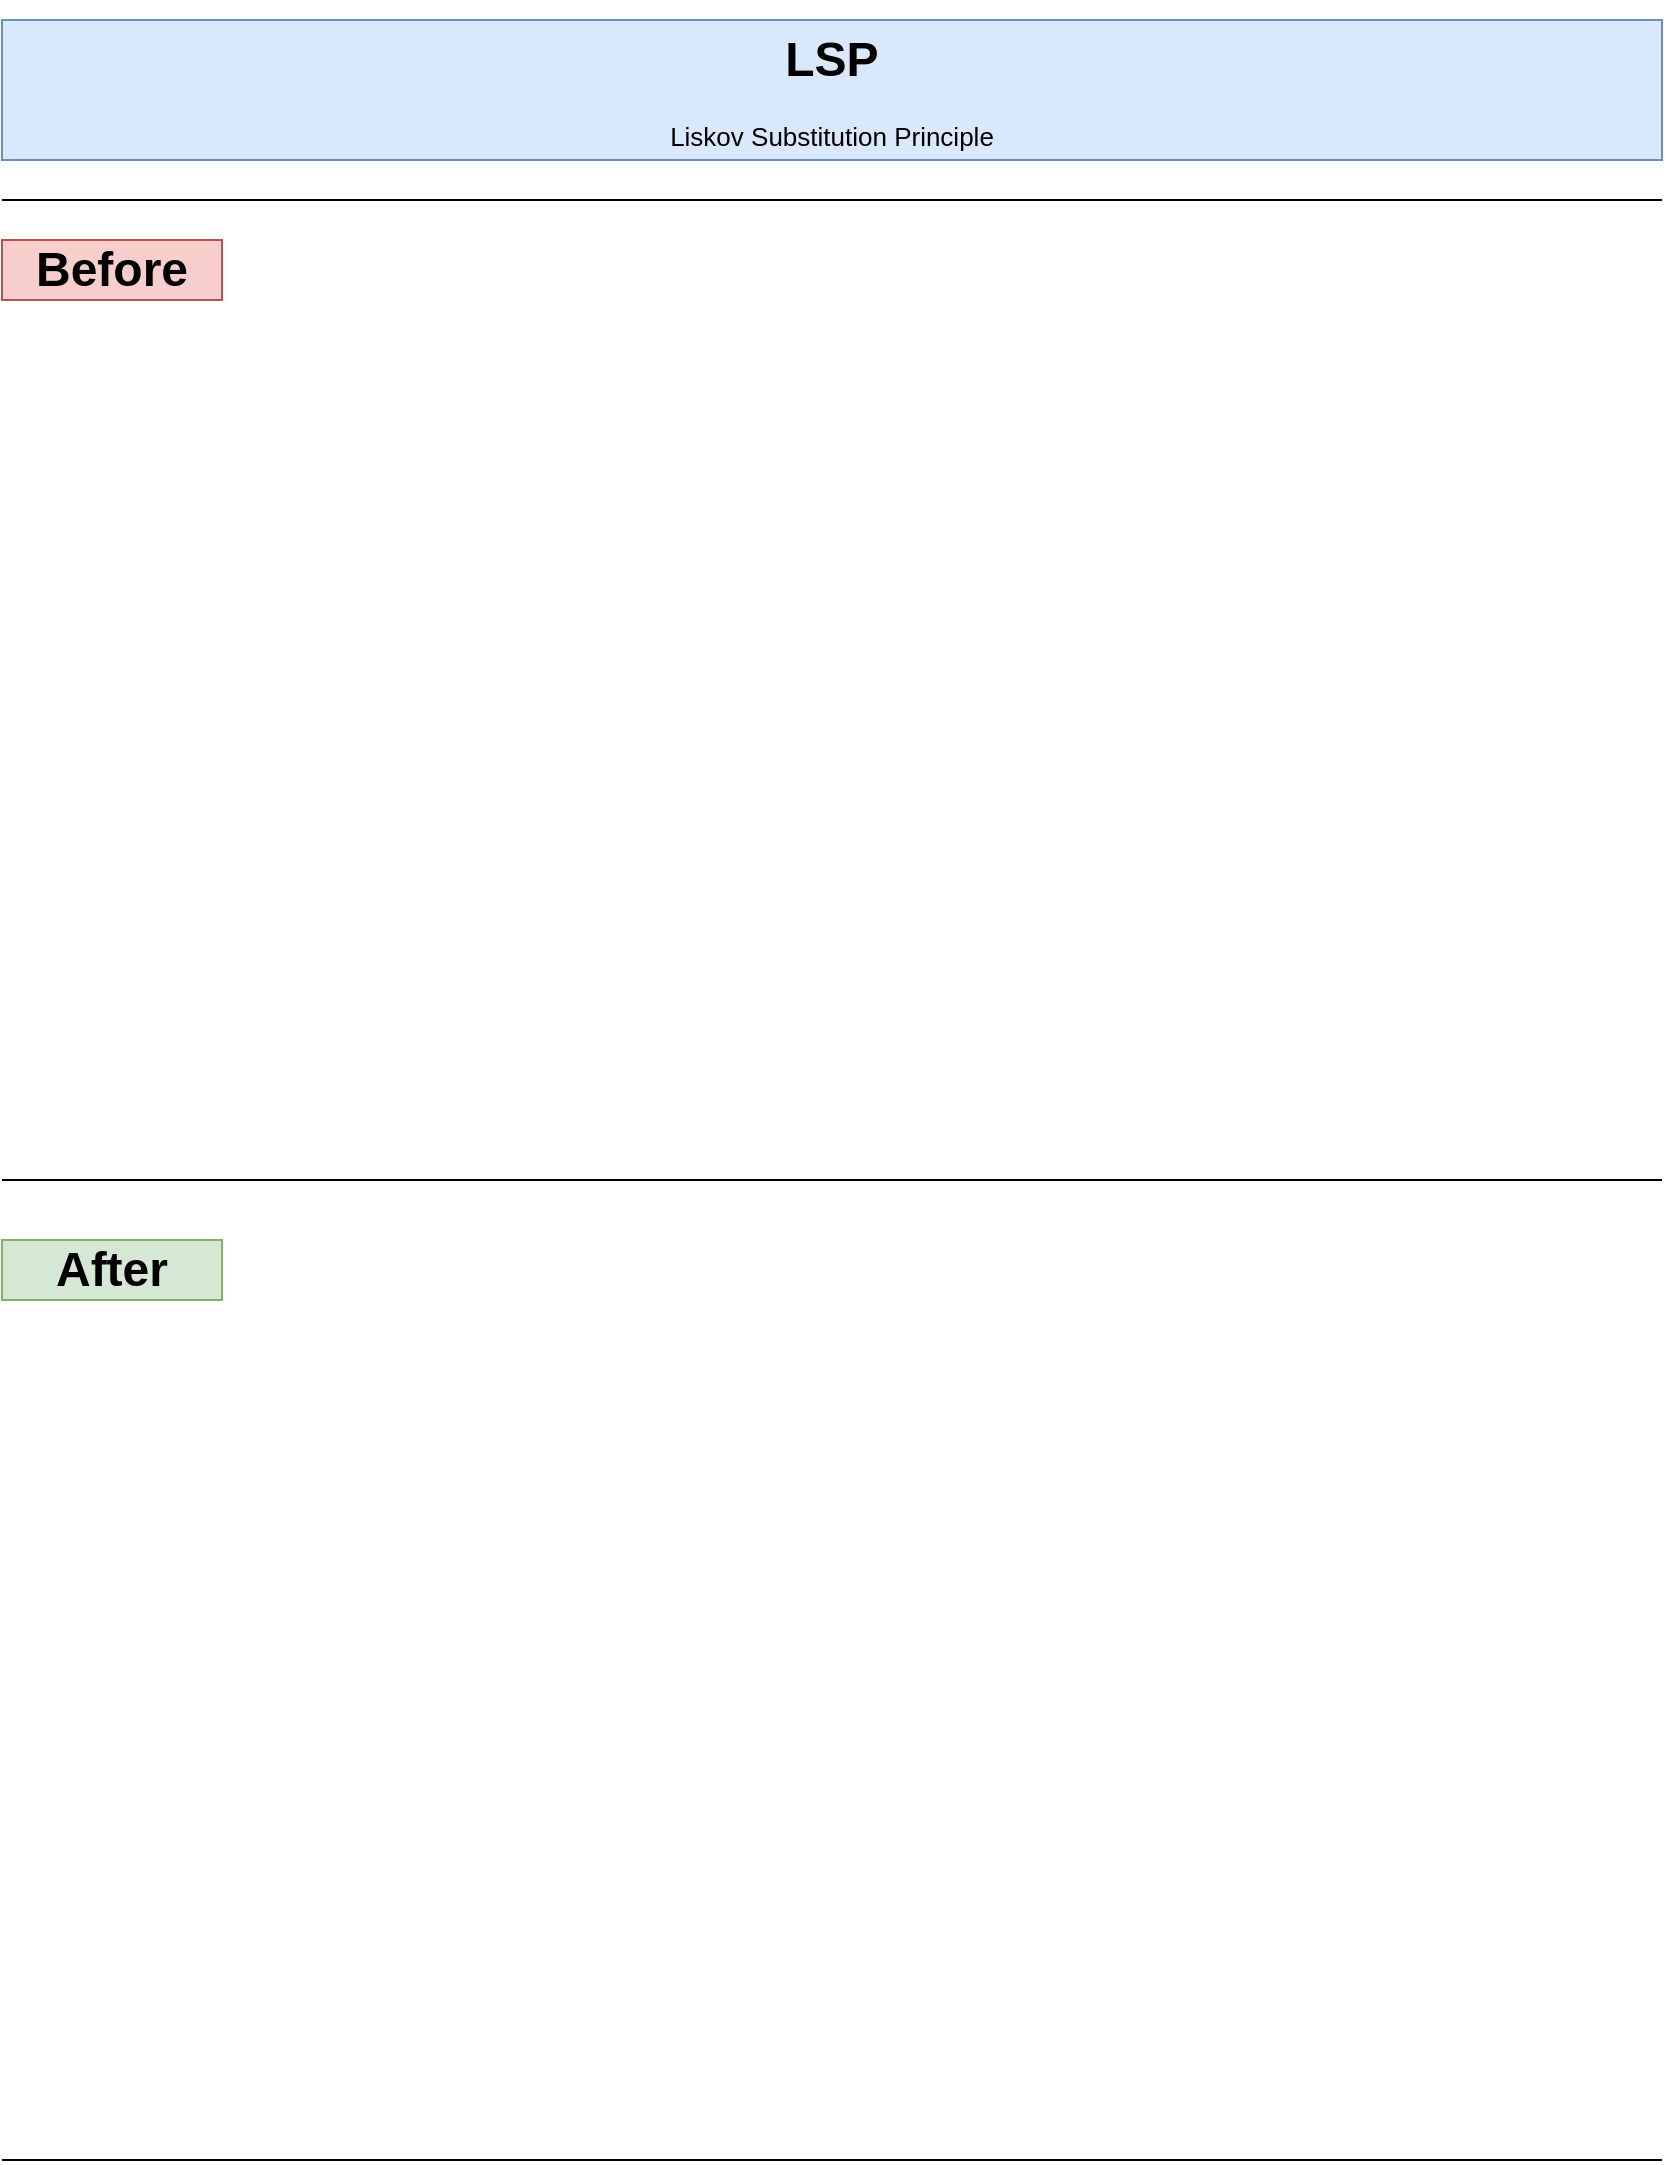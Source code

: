 <mxfile version="22.0.4" type="github">
  <diagram name="Page-1" id="L-9mo0oUW1Mu2ZCE2Obg">
    <mxGraphModel dx="1050" dy="553" grid="1" gridSize="10" guides="1" tooltips="1" connect="1" arrows="1" fold="1" page="1" pageScale="1" pageWidth="850" pageHeight="1100" math="0" shadow="0">
      <root>
        <mxCell id="0" />
        <mxCell id="1" parent="0" />
        <mxCell id="3v6Ebq_UfVij71tPKo3a-1" value="&lt;h1 style=&quot;&quot;&gt;LSP&lt;/h1&gt;&lt;p style=&quot;font-size: 13px;&quot;&gt;Liskov Substitution Principle&lt;/p&gt;" style="text;html=1;strokeColor=#6c8ebf;fillColor=#dae8fc;spacing=5;spacingTop=-20;whiteSpace=wrap;overflow=hidden;rounded=0;align=center;" vertex="1" parent="1">
          <mxGeometry x="10" y="10" width="830" height="70" as="geometry" />
        </mxCell>
        <mxCell id="3v6Ebq_UfVij71tPKo3a-2" value="&lt;h1&gt;Before&lt;/h1&gt;" style="text;html=1;strokeColor=#b85450;fillColor=#f8cecc;align=center;verticalAlign=middle;whiteSpace=wrap;rounded=0;" vertex="1" parent="1">
          <mxGeometry x="10" y="120" width="110" height="30" as="geometry" />
        </mxCell>
        <mxCell id="3v6Ebq_UfVij71tPKo3a-3" value="&lt;h1&gt;After&lt;/h1&gt;" style="text;html=1;strokeColor=#82b366;fillColor=#d5e8d4;align=center;verticalAlign=middle;whiteSpace=wrap;rounded=0;" vertex="1" parent="1">
          <mxGeometry x="10" y="620" width="110" height="30" as="geometry" />
        </mxCell>
        <mxCell id="3v6Ebq_UfVij71tPKo3a-6" value="" style="endArrow=none;html=1;rounded=0;" edge="1" parent="1">
          <mxGeometry width="50" height="50" relative="1" as="geometry">
            <mxPoint x="10" y="590" as="sourcePoint" />
            <mxPoint x="840" y="590" as="targetPoint" />
          </mxGeometry>
        </mxCell>
        <mxCell id="3v6Ebq_UfVij71tPKo3a-10" value="" style="endArrow=none;html=1;rounded=0;" edge="1" parent="1">
          <mxGeometry width="50" height="50" relative="1" as="geometry">
            <mxPoint x="10" y="1080" as="sourcePoint" />
            <mxPoint x="840" y="1080" as="targetPoint" />
          </mxGeometry>
        </mxCell>
        <mxCell id="3v6Ebq_UfVij71tPKo3a-11" value="" style="endArrow=none;html=1;rounded=0;" edge="1" parent="1">
          <mxGeometry width="50" height="50" relative="1" as="geometry">
            <mxPoint x="10" y="100" as="sourcePoint" />
            <mxPoint x="840" y="100" as="targetPoint" />
          </mxGeometry>
        </mxCell>
        <mxCell id="3v6Ebq_UfVij71tPKo3a-12" style="edgeStyle=orthogonalEdgeStyle;rounded=0;orthogonalLoop=1;jettySize=auto;html=1;entryX=-0.013;entryY=0.31;entryDx=0;entryDy=0;entryPerimeter=0;" edge="1" parent="1" target="3v6Ebq_UfVij71tPKo3a-4">
          <mxGeometry relative="1" as="geometry">
            <mxPoint x="320" y="260" as="sourcePoint" />
          </mxGeometry>
        </mxCell>
      </root>
    </mxGraphModel>
  </diagram>
</mxfile>
